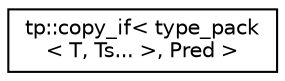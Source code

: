 digraph "Graphical Class Hierarchy"
{
 // LATEX_PDF_SIZE
  edge [fontname="Helvetica",fontsize="10",labelfontname="Helvetica",labelfontsize="10"];
  node [fontname="Helvetica",fontsize="10",shape=record];
  rankdir="LR";
  Node0 [label="tp::copy_if\< type_pack\l\< T, Ts... \>, Pred \>",height=0.2,width=0.4,color="black", fillcolor="white", style="filled",URL="$structtp_1_1copy__if_3_01type__pack_3_01T_00_01Ts_8_8_8_01_4_00_01Pred_01_4.html",tooltip=" "];
}
